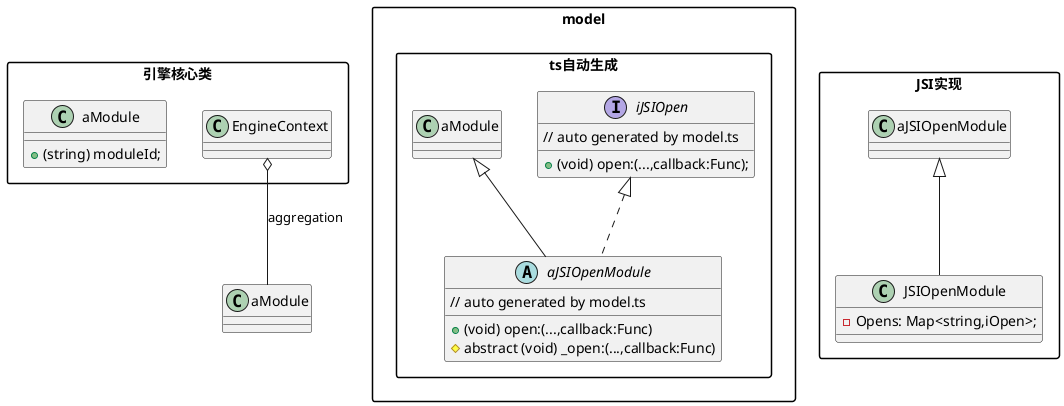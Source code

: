@startuml
skinparam componentStyle uml2
skinparam packageStyle rectangle
 
package 引擎核心类 {
  class EngineContext {}
  
  
  class  aModule {
    + (string) moduleId;
  }
}

package model.ts自动生成 {
  
  
  interface iJSIOpen {
    // auto generated by model.ts
    + (void) open:(...,callback:Func);
  }


  abstract class aJSIOpenModule extends  aModule implements iJSIOpen{ 
    // auto generated by model.ts
    + (void) open:(...,callback:Func)
    # abstract (void) _open:(...,callback:Func)
  }
}

  
package JSI实现{

  class JSIOpenModule extends aJSIOpenModule {
    - Opens: Map<string,iOpen>;
  }
  
 
  
} 
  

EngineContext o--  aModule : aggregation


@enduml
